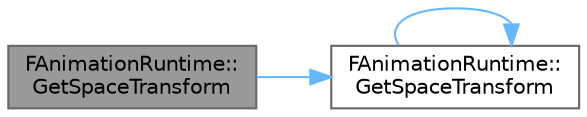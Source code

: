digraph "FAnimationRuntime::GetSpaceTransform"
{
 // INTERACTIVE_SVG=YES
 // LATEX_PDF_SIZE
  bgcolor="transparent";
  edge [fontname=Helvetica,fontsize=10,labelfontname=Helvetica,labelfontsize=10];
  node [fontname=Helvetica,fontsize=10,shape=box,height=0.2,width=0.4];
  rankdir="LR";
  Node1 [id="Node000001",label="FAnimationRuntime::\lGetSpaceTransform",height=0.2,width=0.4,color="gray40", fillcolor="grey60", style="filled", fontcolor="black",tooltip=" "];
  Node1 -> Node2 [id="edge1_Node000001_Node000002",color="steelblue1",style="solid",tooltip=" "];
  Node2 [id="Node000002",label="FAnimationRuntime::\lGetSpaceTransform",height=0.2,width=0.4,color="grey40", fillcolor="white", style="filled",URL="$d9/d74/classFAnimationRuntime.html#a4cf6cd39dc173deaad2e44dfc63509b0",tooltip=" "];
  Node2 -> Node2 [id="edge2_Node000002_Node000002",color="steelblue1",style="solid",tooltip=" "];
}
